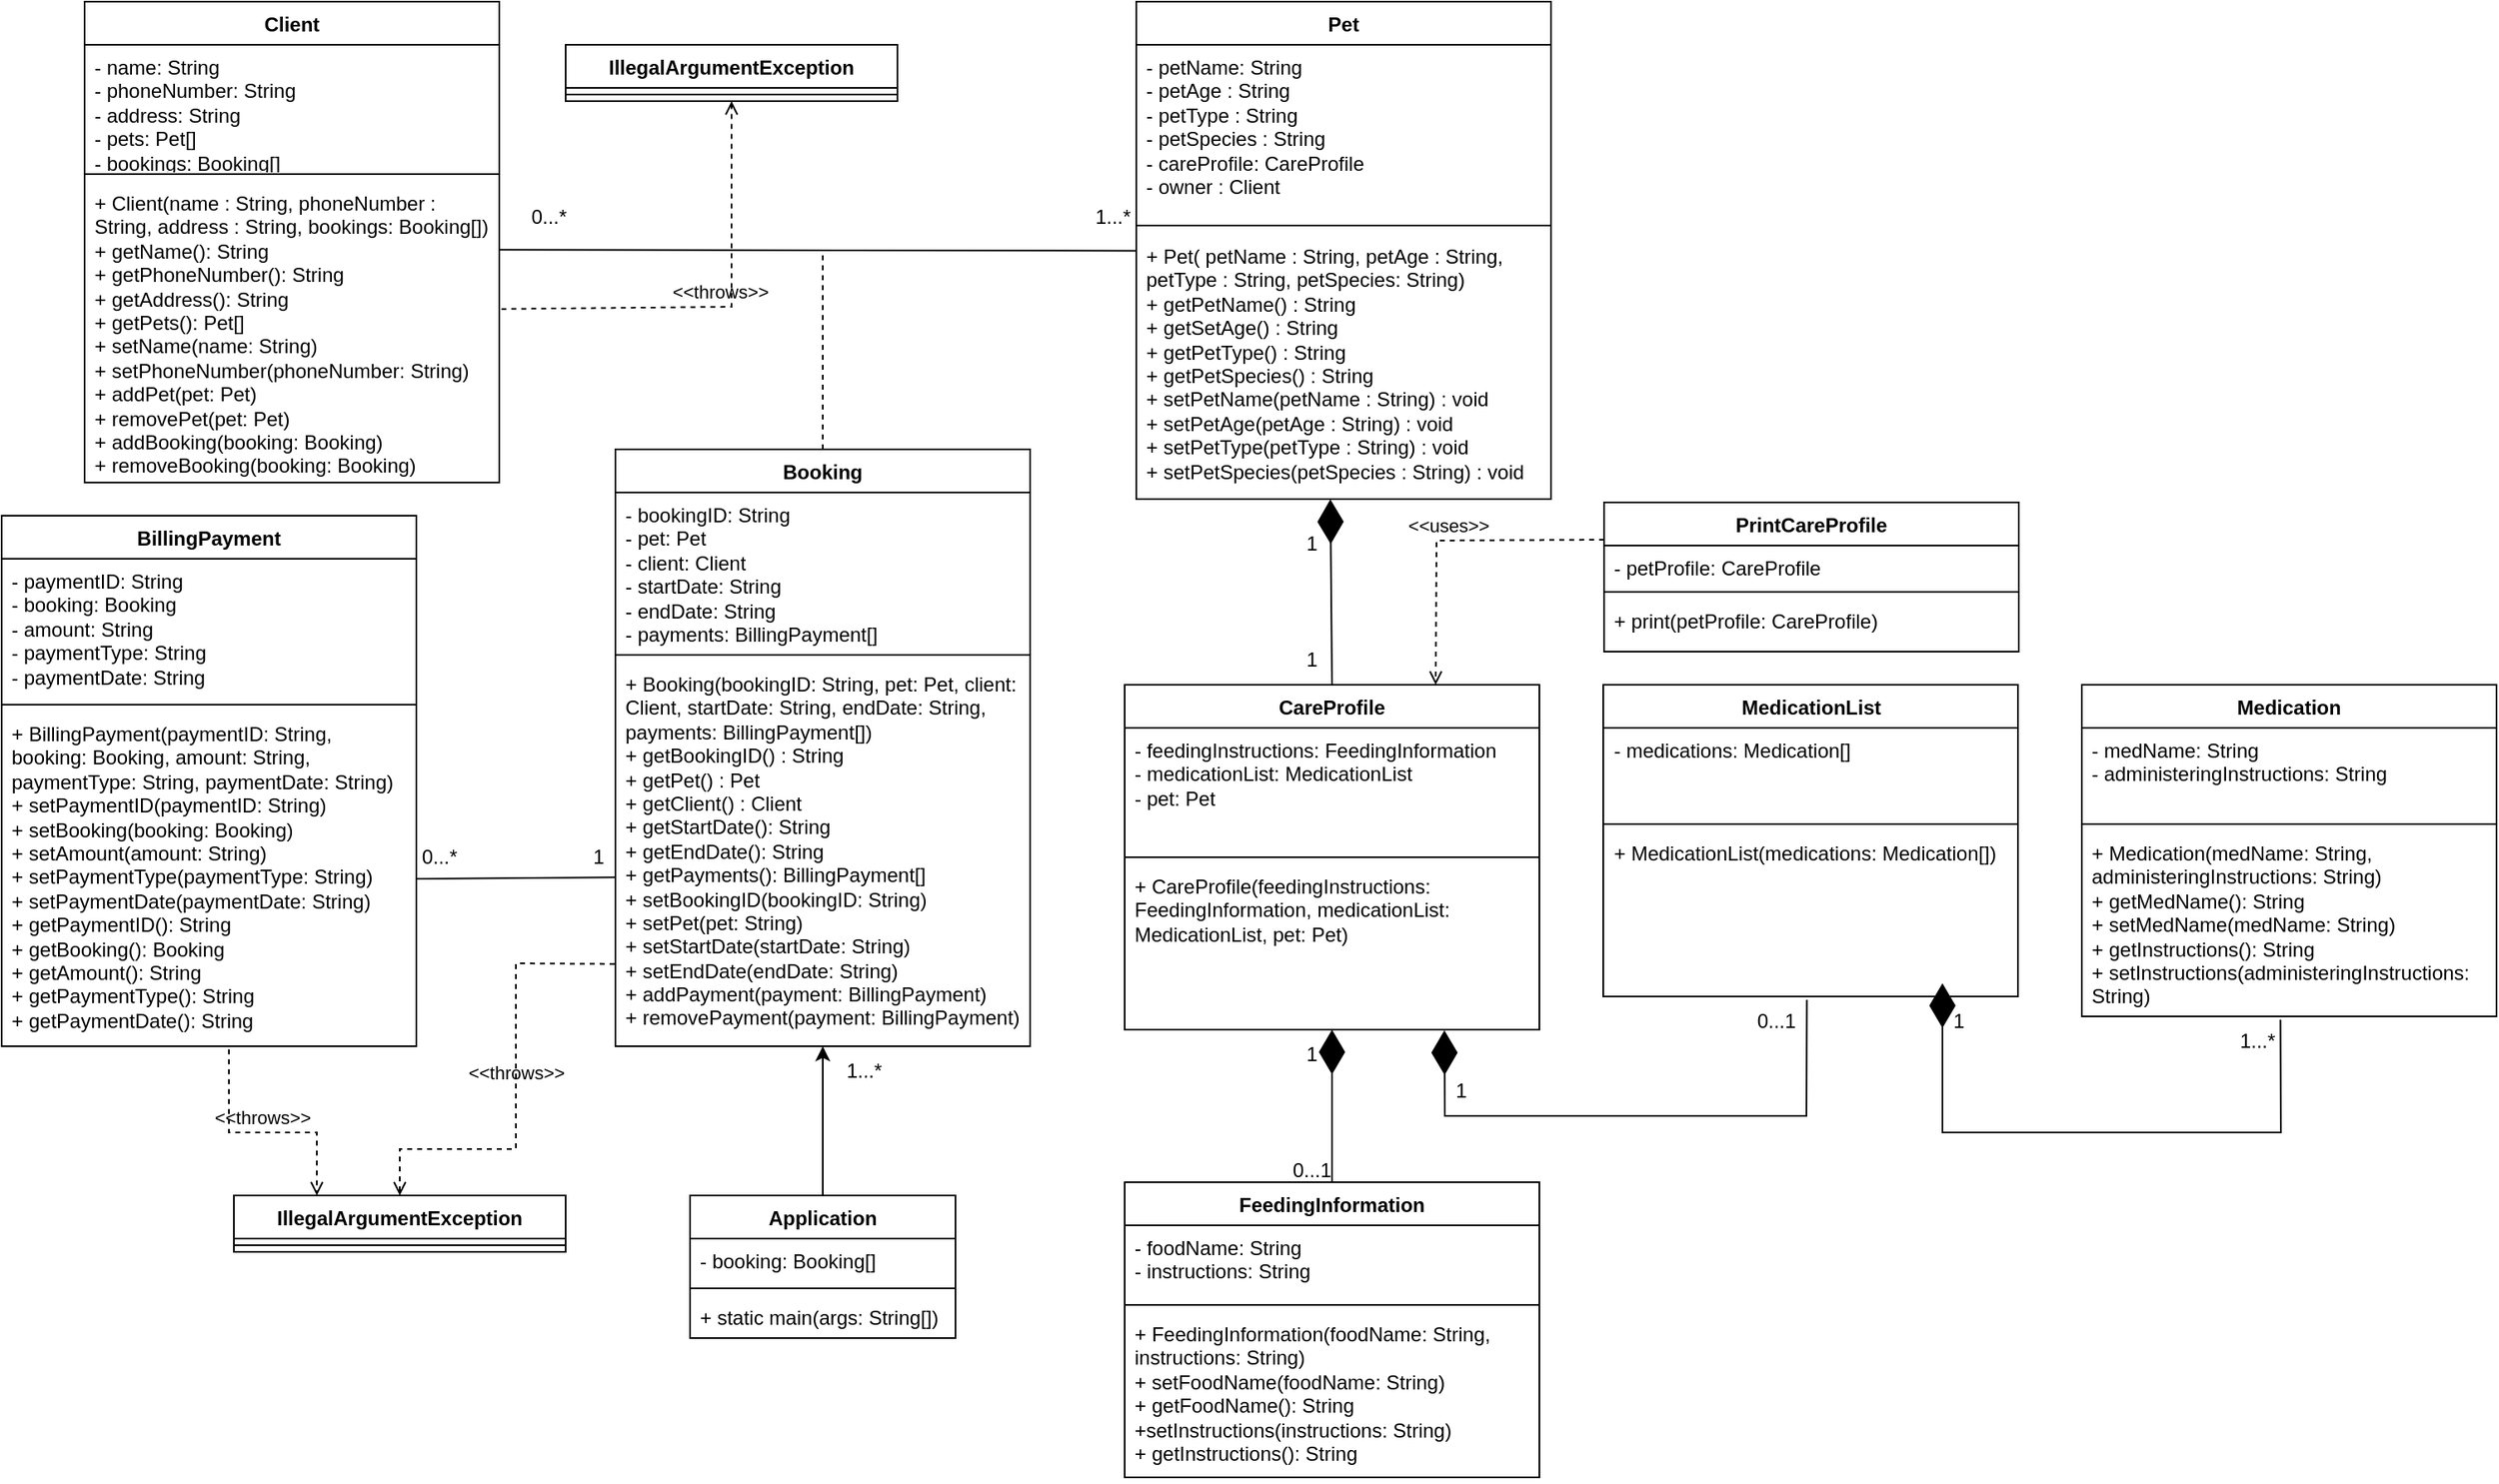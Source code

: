 <?xml version="1.0" encoding="UTF-8"?>
<mxfile version="24.6.4" type="google">
  <diagram id="C5RBs43oDa-KdzZeNtuy" name="Page-1">
    <mxGraphModel dx="1200" dy="159" grid="1" gridSize="10" guides="1" tooltips="1" connect="1" arrows="1" fold="1" page="1" pageScale="1" pageWidth="827" pageHeight="1169" math="0" shadow="0">
      <root>
        <mxCell id="WIyWlLk6GJQsqaUBKTNV-0" />
        <mxCell id="WIyWlLk6GJQsqaUBKTNV-1" parent="WIyWlLk6GJQsqaUBKTNV-0" />
        <mxCell id="3COiVJJGD3iaCTCnuNtf-0" value="Client" style="swimlane;fontStyle=1;align=center;verticalAlign=top;childLayout=stackLayout;horizontal=1;startSize=26;horizontalStack=0;resizeParent=1;resizeParentMax=0;resizeLast=0;collapsible=1;marginBottom=0;whiteSpace=wrap;html=1;" vertex="1" parent="WIyWlLk6GJQsqaUBKTNV-1">
          <mxGeometry x="200" y="1188" width="250" height="290" as="geometry" />
        </mxCell>
        <mxCell id="3COiVJJGD3iaCTCnuNtf-1" value="- name: String&lt;div&gt;- phoneNumber: String&lt;/div&gt;&lt;div&gt;- address: String&lt;/div&gt;&lt;div&gt;- pets: Pet[]&lt;/div&gt;&lt;div&gt;- bookings: Booking[]&lt;/div&gt;" style="text;strokeColor=none;fillColor=none;align=left;verticalAlign=top;spacingLeft=4;spacingRight=4;overflow=hidden;rotatable=0;points=[[0,0.5],[1,0.5]];portConstraint=eastwest;whiteSpace=wrap;html=1;" vertex="1" parent="3COiVJJGD3iaCTCnuNtf-0">
          <mxGeometry y="26" width="250" height="74" as="geometry" />
        </mxCell>
        <mxCell id="3COiVJJGD3iaCTCnuNtf-2" value="" style="line;strokeWidth=1;fillColor=none;align=left;verticalAlign=middle;spacingTop=-1;spacingLeft=3;spacingRight=3;rotatable=0;labelPosition=right;points=[];portConstraint=eastwest;strokeColor=inherit;" vertex="1" parent="3COiVJJGD3iaCTCnuNtf-0">
          <mxGeometry y="100" width="250" height="8" as="geometry" />
        </mxCell>
        <mxCell id="3COiVJJGD3iaCTCnuNtf-3" value="+ Client(name : String, phoneNumber : String, address : String, bookings: Booking[])&lt;div&gt;+ getName(): String&lt;/div&gt;&lt;div&gt;+ getPhoneNumber(): String&lt;/div&gt;&lt;div&gt;+ getAddress(): String&lt;/div&gt;&lt;div&gt;+ getPets(): Pet[]&lt;/div&gt;&lt;div&gt;+ setName(name: String)&lt;/div&gt;&lt;div&gt;+ setPhoneNumber(phoneNumber: String)&lt;/div&gt;&lt;div&gt;+ addPet(pet: Pet)&lt;/div&gt;&lt;div&gt;+ removePet(pet: Pet)&lt;/div&gt;&lt;div&gt;+ addBooking(booking: Booking)&lt;/div&gt;&lt;div&gt;+ removeBooking(booking: Booking)&lt;/div&gt;" style="text;strokeColor=none;fillColor=none;align=left;verticalAlign=top;spacingLeft=4;spacingRight=4;overflow=hidden;rotatable=0;points=[[0,0.5],[1,0.5]];portConstraint=eastwest;whiteSpace=wrap;html=1;" vertex="1" parent="3COiVJJGD3iaCTCnuNtf-0">
          <mxGeometry y="108" width="250" height="182" as="geometry" />
        </mxCell>
        <mxCell id="3COiVJJGD3iaCTCnuNtf-4" value="Pet" style="swimlane;fontStyle=1;align=center;verticalAlign=top;childLayout=stackLayout;horizontal=1;startSize=26;horizontalStack=0;resizeParent=1;resizeParentMax=0;resizeLast=0;collapsible=1;marginBottom=0;whiteSpace=wrap;html=1;" vertex="1" parent="WIyWlLk6GJQsqaUBKTNV-1">
          <mxGeometry x="834" y="1188" width="250" height="300" as="geometry" />
        </mxCell>
        <mxCell id="3COiVJJGD3iaCTCnuNtf-5" value="- petName: String&lt;div&gt;- petAge : String&lt;/div&gt;&lt;div&gt;- petType : String&lt;/div&gt;&lt;div&gt;- petSpecies : String&lt;br&gt;&lt;div&gt;- careProfile: CareProfile&lt;/div&gt;&lt;/div&gt;&lt;div&gt;- owner : Client&lt;/div&gt;" style="text;strokeColor=none;fillColor=none;align=left;verticalAlign=top;spacingLeft=4;spacingRight=4;overflow=hidden;rotatable=0;points=[[0,0.5],[1,0.5]];portConstraint=eastwest;whiteSpace=wrap;html=1;" vertex="1" parent="3COiVJJGD3iaCTCnuNtf-4">
          <mxGeometry y="26" width="250" height="104" as="geometry" />
        </mxCell>
        <mxCell id="3COiVJJGD3iaCTCnuNtf-6" value="" style="line;strokeWidth=1;fillColor=none;align=left;verticalAlign=middle;spacingTop=-1;spacingLeft=3;spacingRight=3;rotatable=0;labelPosition=right;points=[];portConstraint=eastwest;strokeColor=inherit;" vertex="1" parent="3COiVJJGD3iaCTCnuNtf-4">
          <mxGeometry y="130" width="250" height="10" as="geometry" />
        </mxCell>
        <mxCell id="3COiVJJGD3iaCTCnuNtf-7" value="+ Pet( petName : String, petAge : String, petType : String, petSpecies: String)&lt;div&gt;&lt;div&gt;&lt;div&gt;+ getPetName() : String&lt;/div&gt;&lt;div&gt;+ getSetAge() : String&lt;/div&gt;&lt;div&gt;+ getPetType() : String&lt;/div&gt;&lt;div&gt;+ getPetSpecies() : String&lt;/div&gt;&lt;/div&gt;&lt;/div&gt;&lt;div&gt;+ setPetName(petName : String) : void&lt;/div&gt;&lt;div&gt;+ setPetAge(petAge : String) : void&amp;nbsp;&lt;/div&gt;&lt;div&gt;+ setPetType(petType : String) : void&lt;/div&gt;&lt;div&gt;+ setPetSpecies(petSpecies : String) : void&lt;/div&gt;" style="text;strokeColor=none;fillColor=none;align=left;verticalAlign=top;spacingLeft=4;spacingRight=4;overflow=hidden;rotatable=0;points=[[0,0.5],[1,0.5]];portConstraint=eastwest;whiteSpace=wrap;html=1;" vertex="1" parent="3COiVJJGD3iaCTCnuNtf-4">
          <mxGeometry y="140" width="250" height="160" as="geometry" />
        </mxCell>
        <mxCell id="3COiVJJGD3iaCTCnuNtf-10" value="CareProfile" style="swimlane;fontStyle=1;align=center;verticalAlign=top;childLayout=stackLayout;horizontal=1;startSize=26;horizontalStack=0;resizeParent=1;resizeParentMax=0;resizeLast=0;collapsible=1;marginBottom=0;whiteSpace=wrap;html=1;" vertex="1" parent="WIyWlLk6GJQsqaUBKTNV-1">
          <mxGeometry x="827" y="1600" width="250" height="208" as="geometry" />
        </mxCell>
        <mxCell id="3COiVJJGD3iaCTCnuNtf-11" value="&lt;div&gt;- feedingInstructions: FeedingInformation&lt;/div&gt;&lt;div&gt;- medicationList: MedicationList&lt;/div&gt;&lt;div&gt;- pet: Pet&lt;/div&gt;" style="text;strokeColor=none;fillColor=none;align=left;verticalAlign=top;spacingLeft=4;spacingRight=4;overflow=hidden;rotatable=0;points=[[0,0.5],[1,0.5]];portConstraint=eastwest;whiteSpace=wrap;html=1;" vertex="1" parent="3COiVJJGD3iaCTCnuNtf-10">
          <mxGeometry y="26" width="250" height="74" as="geometry" />
        </mxCell>
        <mxCell id="3COiVJJGD3iaCTCnuNtf-12" value="" style="line;strokeWidth=1;fillColor=none;align=left;verticalAlign=middle;spacingTop=-1;spacingLeft=3;spacingRight=3;rotatable=0;labelPosition=right;points=[];portConstraint=eastwest;strokeColor=inherit;" vertex="1" parent="3COiVJJGD3iaCTCnuNtf-10">
          <mxGeometry y="100" width="250" height="8" as="geometry" />
        </mxCell>
        <mxCell id="3COiVJJGD3iaCTCnuNtf-13" value="+ CareProfile(feedingInstructions: FeedingInformation, medicationList: MedicationList, pet: Pet)" style="text;strokeColor=none;fillColor=none;align=left;verticalAlign=top;spacingLeft=4;spacingRight=4;overflow=hidden;rotatable=0;points=[[0,0.5],[1,0.5]];portConstraint=eastwest;whiteSpace=wrap;html=1;" vertex="1" parent="3COiVJJGD3iaCTCnuNtf-10">
          <mxGeometry y="108" width="250" height="100" as="geometry" />
        </mxCell>
        <mxCell id="3COiVJJGD3iaCTCnuNtf-14" value="PrintCareProfile" style="swimlane;fontStyle=1;align=center;verticalAlign=top;childLayout=stackLayout;horizontal=1;startSize=26;horizontalStack=0;resizeParent=1;resizeParentMax=0;resizeLast=0;collapsible=1;marginBottom=0;whiteSpace=wrap;html=1;" vertex="1" parent="WIyWlLk6GJQsqaUBKTNV-1">
          <mxGeometry x="1116" y="1490" width="250" height="90" as="geometry" />
        </mxCell>
        <mxCell id="3COiVJJGD3iaCTCnuNtf-15" value="&lt;div&gt;- petProfile: CareProfile&lt;/div&gt;" style="text;strokeColor=none;fillColor=none;align=left;verticalAlign=top;spacingLeft=4;spacingRight=4;overflow=hidden;rotatable=0;points=[[0,0.5],[1,0.5]];portConstraint=eastwest;whiteSpace=wrap;html=1;" vertex="1" parent="3COiVJJGD3iaCTCnuNtf-14">
          <mxGeometry y="26" width="250" height="24" as="geometry" />
        </mxCell>
        <mxCell id="3COiVJJGD3iaCTCnuNtf-16" value="" style="line;strokeWidth=1;fillColor=none;align=left;verticalAlign=middle;spacingTop=-1;spacingLeft=3;spacingRight=3;rotatable=0;labelPosition=right;points=[];portConstraint=eastwest;strokeColor=inherit;" vertex="1" parent="3COiVJJGD3iaCTCnuNtf-14">
          <mxGeometry y="50" width="250" height="8" as="geometry" />
        </mxCell>
        <mxCell id="3COiVJJGD3iaCTCnuNtf-17" value="+ print(petProfile: CareProfile)" style="text;strokeColor=none;fillColor=none;align=left;verticalAlign=top;spacingLeft=4;spacingRight=4;overflow=hidden;rotatable=0;points=[[0,0.5],[1,0.5]];portConstraint=eastwest;whiteSpace=wrap;html=1;" vertex="1" parent="3COiVJJGD3iaCTCnuNtf-14">
          <mxGeometry y="58" width="250" height="32" as="geometry" />
        </mxCell>
        <mxCell id="3COiVJJGD3iaCTCnuNtf-80" style="edgeStyle=orthogonalEdgeStyle;rounded=0;orthogonalLoop=1;jettySize=auto;html=1;exitX=0.5;exitY=0;exitDx=0;exitDy=0;entryX=0.5;entryY=1;entryDx=0;entryDy=0;" edge="1" parent="WIyWlLk6GJQsqaUBKTNV-1" source="3COiVJJGD3iaCTCnuNtf-81" target="3COiVJJGD3iaCTCnuNtf-22">
          <mxGeometry relative="1" as="geometry">
            <mxPoint x="645.588" y="1850" as="targetPoint" />
            <mxPoint x="645" y="1900" as="sourcePoint" />
            <Array as="points">
              <mxPoint x="645" y="1860" />
              <mxPoint x="645" y="1860" />
            </Array>
          </mxGeometry>
        </mxCell>
        <mxCell id="3COiVJJGD3iaCTCnuNtf-22" value="Booking" style="swimlane;fontStyle=1;align=center;verticalAlign=top;childLayout=stackLayout;horizontal=1;startSize=26;horizontalStack=0;resizeParent=1;resizeParentMax=0;resizeLast=0;collapsible=1;marginBottom=0;whiteSpace=wrap;html=1;" vertex="1" parent="WIyWlLk6GJQsqaUBKTNV-1">
          <mxGeometry x="520" y="1458" width="250" height="360" as="geometry" />
        </mxCell>
        <mxCell id="3COiVJJGD3iaCTCnuNtf-23" value="- bookingID: String&lt;div&gt;- pet: Pet&lt;/div&gt;&lt;div&gt;- client: Client&lt;/div&gt;&lt;div&gt;- startDate: String&lt;/div&gt;&lt;div&gt;- endDate: String&lt;/div&gt;&lt;div&gt;- payments: BillingPayment[]&lt;/div&gt;" style="text;strokeColor=none;fillColor=none;align=left;verticalAlign=top;spacingLeft=4;spacingRight=4;overflow=hidden;rotatable=0;points=[[0,0.5],[1,0.5]];portConstraint=eastwest;whiteSpace=wrap;html=1;" vertex="1" parent="3COiVJJGD3iaCTCnuNtf-22">
          <mxGeometry y="26" width="250" height="94" as="geometry" />
        </mxCell>
        <mxCell id="3COiVJJGD3iaCTCnuNtf-24" value="" style="line;strokeWidth=1;fillColor=none;align=left;verticalAlign=middle;spacingTop=-1;spacingLeft=3;spacingRight=3;rotatable=0;labelPosition=right;points=[];portConstraint=eastwest;strokeColor=inherit;" vertex="1" parent="3COiVJJGD3iaCTCnuNtf-22">
          <mxGeometry y="120" width="250" height="8" as="geometry" />
        </mxCell>
        <mxCell id="3COiVJJGD3iaCTCnuNtf-25" value="+ Booking(bookingID: String, pet: Pet, client: Client, startDate: String, endDate: String, payments: BillingPayment[])&lt;div&gt;+ getBookingID() : String&lt;/div&gt;&lt;div&gt;+ getPet() : Pet&lt;/div&gt;&lt;div&gt;+ getClient() : Client&lt;/div&gt;&lt;div&gt;&lt;div&gt;+ getStartDate(): String&lt;br&gt;&lt;/div&gt;&lt;div&gt;+ getEndDate(): String&lt;/div&gt;&lt;/div&gt;&lt;div&gt;+ getPayments(): BillingPayment[]&lt;/div&gt;&lt;div&gt;+ setBookingID(bookingID: String)&lt;/div&gt;&lt;div&gt;+ setPet(pet: String)&lt;br&gt;&lt;/div&gt;&lt;div&gt;+ setStartDate(startDate: String)&lt;br&gt;&lt;/div&gt;&lt;div&gt;+ setEndDate(endDate: String)&lt;br&gt;&lt;/div&gt;&lt;div&gt;+ addPayment(payment: BillingPayment)&lt;/div&gt;&lt;div&gt;+ removePayment(payment: BillingPayment)&lt;/div&gt;&lt;div&gt;&lt;br&gt;&lt;/div&gt;" style="text;strokeColor=none;fillColor=none;align=left;verticalAlign=top;spacingLeft=4;spacingRight=4;overflow=hidden;rotatable=0;points=[[0,0.5],[1,0.5]];portConstraint=eastwest;whiteSpace=wrap;html=1;" vertex="1" parent="3COiVJJGD3iaCTCnuNtf-22">
          <mxGeometry y="128" width="250" height="232" as="geometry" />
        </mxCell>
        <mxCell id="3COiVJJGD3iaCTCnuNtf-30" value="BillingPayment" style="swimlane;fontStyle=1;align=center;verticalAlign=top;childLayout=stackLayout;horizontal=1;startSize=26;horizontalStack=0;resizeParent=1;resizeParentMax=0;resizeLast=0;collapsible=1;marginBottom=0;whiteSpace=wrap;html=1;" vertex="1" parent="WIyWlLk6GJQsqaUBKTNV-1">
          <mxGeometry x="150" y="1498" width="250" height="320" as="geometry" />
        </mxCell>
        <mxCell id="3COiVJJGD3iaCTCnuNtf-31" value="&lt;div&gt;- paymentID: String&lt;/div&gt;&lt;div&gt;- booking: Booking&lt;/div&gt;&lt;div&gt;- amount: String&lt;/div&gt;&lt;div&gt;- paymentType: String&lt;/div&gt;&lt;div&gt;- paymentDate: String&lt;/div&gt;" style="text;strokeColor=none;fillColor=none;align=left;verticalAlign=top;spacingLeft=4;spacingRight=4;overflow=hidden;rotatable=0;points=[[0,0.5],[1,0.5]];portConstraint=eastwest;whiteSpace=wrap;html=1;" vertex="1" parent="3COiVJJGD3iaCTCnuNtf-30">
          <mxGeometry y="26" width="250" height="84" as="geometry" />
        </mxCell>
        <mxCell id="3COiVJJGD3iaCTCnuNtf-32" value="" style="line;strokeWidth=1;fillColor=none;align=left;verticalAlign=middle;spacingTop=-1;spacingLeft=3;spacingRight=3;rotatable=0;labelPosition=right;points=[];portConstraint=eastwest;strokeColor=inherit;" vertex="1" parent="3COiVJJGD3iaCTCnuNtf-30">
          <mxGeometry y="110" width="250" height="8" as="geometry" />
        </mxCell>
        <mxCell id="3COiVJJGD3iaCTCnuNtf-33" value="+ BillingPayment(paymentID: String, booking: Booking, amount: String, paymentType: String, paymentDate: String)&lt;div&gt;+ setPaymentID(paymentID: String)&lt;/div&gt;&lt;div&gt;+ setBooking(booking: Booking)&lt;/div&gt;&lt;div&gt;+ setAmount(amount: String)&lt;/div&gt;&lt;div&gt;+ setPaymentType(paymentType: String)&lt;/div&gt;&lt;div&gt;+ setPaymentDate(paymentDate: String)&lt;/div&gt;&lt;div&gt;&lt;div&gt;+ getPaymentID(): String&lt;/div&gt;&lt;div&gt;+ getBooking():&amp;nbsp;&lt;span style=&quot;background-color: initial;&quot;&gt;Booking&lt;/span&gt;&lt;/div&gt;&lt;div&gt;+ getAmount()&lt;span style=&quot;background-color: initial;&quot;&gt;: String&lt;/span&gt;&lt;/div&gt;&lt;div&gt;+ getPaymentType()&lt;span style=&quot;background-color: initial;&quot;&gt;: String&lt;/span&gt;&lt;/div&gt;&lt;div&gt;+ getPaymentDate()&lt;span style=&quot;background-color: initial;&quot;&gt;: String&lt;/span&gt;&lt;/div&gt;&lt;/div&gt;" style="text;strokeColor=none;fillColor=none;align=left;verticalAlign=top;spacingLeft=4;spacingRight=4;overflow=hidden;rotatable=0;points=[[0,0.5],[1,0.5]];portConstraint=eastwest;whiteSpace=wrap;html=1;" vertex="1" parent="3COiVJJGD3iaCTCnuNtf-30">
          <mxGeometry y="118" width="250" height="202" as="geometry" />
        </mxCell>
        <mxCell id="3COiVJJGD3iaCTCnuNtf-34" value="IllegalArgumentException" style="swimlane;fontStyle=1;align=center;verticalAlign=top;childLayout=stackLayout;horizontal=1;startSize=26;horizontalStack=0;resizeParent=1;resizeParentMax=0;resizeLast=0;collapsible=1;marginBottom=0;whiteSpace=wrap;html=1;" vertex="1" parent="WIyWlLk6GJQsqaUBKTNV-1">
          <mxGeometry x="290" y="1908" width="200" height="34" as="geometry" />
        </mxCell>
        <mxCell id="3COiVJJGD3iaCTCnuNtf-36" value="" style="line;strokeWidth=1;fillColor=none;align=left;verticalAlign=middle;spacingTop=-1;spacingLeft=3;spacingRight=3;rotatable=0;labelPosition=right;points=[];portConstraint=eastwest;strokeColor=inherit;" vertex="1" parent="3COiVJJGD3iaCTCnuNtf-34">
          <mxGeometry y="26" width="200" height="8" as="geometry" />
        </mxCell>
        <mxCell id="3COiVJJGD3iaCTCnuNtf-38" value="Medication" style="swimlane;fontStyle=1;align=center;verticalAlign=top;childLayout=stackLayout;horizontal=1;startSize=26;horizontalStack=0;resizeParent=1;resizeParentMax=0;resizeLast=0;collapsible=1;marginBottom=0;whiteSpace=wrap;html=1;" vertex="1" parent="WIyWlLk6GJQsqaUBKTNV-1">
          <mxGeometry x="1404" y="1600" width="250" height="200" as="geometry" />
        </mxCell>
        <mxCell id="3COiVJJGD3iaCTCnuNtf-39" value="&lt;div&gt;- medName: String&lt;/div&gt;&lt;div&gt;- administeringInstructions: String&lt;/div&gt;" style="text;strokeColor=none;fillColor=none;align=left;verticalAlign=top;spacingLeft=4;spacingRight=4;overflow=hidden;rotatable=0;points=[[0,0.5],[1,0.5]];portConstraint=eastwest;whiteSpace=wrap;html=1;" vertex="1" parent="3COiVJJGD3iaCTCnuNtf-38">
          <mxGeometry y="26" width="250" height="54" as="geometry" />
        </mxCell>
        <mxCell id="3COiVJJGD3iaCTCnuNtf-40" value="" style="line;strokeWidth=1;fillColor=none;align=left;verticalAlign=middle;spacingTop=-1;spacingLeft=3;spacingRight=3;rotatable=0;labelPosition=right;points=[];portConstraint=eastwest;strokeColor=inherit;" vertex="1" parent="3COiVJJGD3iaCTCnuNtf-38">
          <mxGeometry y="80" width="250" height="8" as="geometry" />
        </mxCell>
        <mxCell id="3COiVJJGD3iaCTCnuNtf-41" value="+ Medication(medName: String, administeringInstructions: String)&lt;div&gt;+ getMedName(): String&lt;/div&gt;&lt;div&gt;+ setMedName(medName: String)&lt;/div&gt;&lt;div&gt;+ getInstructions(): String&lt;/div&gt;&lt;div&gt;+ setInstructions(administeringInstructions: String)&lt;/div&gt;" style="text;strokeColor=none;fillColor=none;align=left;verticalAlign=top;spacingLeft=4;spacingRight=4;overflow=hidden;rotatable=0;points=[[0,0.5],[1,0.5]];portConstraint=eastwest;whiteSpace=wrap;html=1;" vertex="1" parent="3COiVJJGD3iaCTCnuNtf-38">
          <mxGeometry y="88" width="250" height="112" as="geometry" />
        </mxCell>
        <mxCell id="3COiVJJGD3iaCTCnuNtf-42" value="MedicationList" style="swimlane;fontStyle=1;align=center;verticalAlign=top;childLayout=stackLayout;horizontal=1;startSize=26;horizontalStack=0;resizeParent=1;resizeParentMax=0;resizeLast=0;collapsible=1;marginBottom=0;whiteSpace=wrap;html=1;" vertex="1" parent="WIyWlLk6GJQsqaUBKTNV-1">
          <mxGeometry x="1115.5" y="1600" width="250" height="188" as="geometry" />
        </mxCell>
        <mxCell id="3COiVJJGD3iaCTCnuNtf-43" value="&lt;div&gt;- medications: Medication[]&lt;/div&gt;" style="text;strokeColor=none;fillColor=none;align=left;verticalAlign=top;spacingLeft=4;spacingRight=4;overflow=hidden;rotatable=0;points=[[0,0.5],[1,0.5]];portConstraint=eastwest;whiteSpace=wrap;html=1;" vertex="1" parent="3COiVJJGD3iaCTCnuNtf-42">
          <mxGeometry y="26" width="250" height="54" as="geometry" />
        </mxCell>
        <mxCell id="3COiVJJGD3iaCTCnuNtf-44" value="" style="line;strokeWidth=1;fillColor=none;align=left;verticalAlign=middle;spacingTop=-1;spacingLeft=3;spacingRight=3;rotatable=0;labelPosition=right;points=[];portConstraint=eastwest;strokeColor=inherit;" vertex="1" parent="3COiVJJGD3iaCTCnuNtf-42">
          <mxGeometry y="80" width="250" height="8" as="geometry" />
        </mxCell>
        <mxCell id="3COiVJJGD3iaCTCnuNtf-45" value="+ MedicationList(medications: Medication[])" style="text;strokeColor=none;fillColor=none;align=left;verticalAlign=top;spacingLeft=4;spacingRight=4;overflow=hidden;rotatable=0;points=[[0,0.5],[1,0.5]];portConstraint=eastwest;whiteSpace=wrap;html=1;" vertex="1" parent="3COiVJJGD3iaCTCnuNtf-42">
          <mxGeometry y="88" width="250" height="100" as="geometry" />
        </mxCell>
        <mxCell id="3COiVJJGD3iaCTCnuNtf-46" value="FeedingInformation" style="swimlane;fontStyle=1;align=center;verticalAlign=top;childLayout=stackLayout;horizontal=1;startSize=26;horizontalStack=0;resizeParent=1;resizeParentMax=0;resizeLast=0;collapsible=1;marginBottom=0;whiteSpace=wrap;html=1;" vertex="1" parent="WIyWlLk6GJQsqaUBKTNV-1">
          <mxGeometry x="827" y="1900" width="250" height="178" as="geometry" />
        </mxCell>
        <mxCell id="3COiVJJGD3iaCTCnuNtf-47" value="&lt;div&gt;- foodName: String&lt;/div&gt;&lt;div&gt;- instructions: String&lt;/div&gt;" style="text;strokeColor=none;fillColor=none;align=left;verticalAlign=top;spacingLeft=4;spacingRight=4;overflow=hidden;rotatable=0;points=[[0,0.5],[1,0.5]];portConstraint=eastwest;whiteSpace=wrap;html=1;" vertex="1" parent="3COiVJJGD3iaCTCnuNtf-46">
          <mxGeometry y="26" width="250" height="44" as="geometry" />
        </mxCell>
        <mxCell id="3COiVJJGD3iaCTCnuNtf-48" value="" style="line;strokeWidth=1;fillColor=none;align=left;verticalAlign=middle;spacingTop=-1;spacingLeft=3;spacingRight=3;rotatable=0;labelPosition=right;points=[];portConstraint=eastwest;strokeColor=inherit;" vertex="1" parent="3COiVJJGD3iaCTCnuNtf-46">
          <mxGeometry y="70" width="250" height="8" as="geometry" />
        </mxCell>
        <mxCell id="3COiVJJGD3iaCTCnuNtf-49" value="+ FeedingInformation(foodName: String, instructions: String)&lt;div&gt;+ setFoodName(foodName: String)&lt;/div&gt;&lt;div&gt;+ getFoodName(): String&lt;/div&gt;&lt;div&gt;+setInstructions(instructions: String)&lt;/div&gt;&lt;div&gt;+ getInstructions(): String&lt;/div&gt;" style="text;strokeColor=none;fillColor=none;align=left;verticalAlign=top;spacingLeft=4;spacingRight=4;overflow=hidden;rotatable=0;points=[[0,0.5],[1,0.5]];portConstraint=eastwest;whiteSpace=wrap;html=1;" vertex="1" parent="3COiVJJGD3iaCTCnuNtf-46">
          <mxGeometry y="78" width="250" height="100" as="geometry" />
        </mxCell>
        <mxCell id="3COiVJJGD3iaCTCnuNtf-55" value="" style="endArrow=diamondThin;endFill=1;endSize=24;html=1;rounded=0;exitX=0.5;exitY=0;exitDx=0;exitDy=0;entryX=0.468;entryY=1.001;entryDx=0;entryDy=0;entryPerimeter=0;" edge="1" parent="WIyWlLk6GJQsqaUBKTNV-1" source="3COiVJJGD3iaCTCnuNtf-10" target="3COiVJJGD3iaCTCnuNtf-7">
          <mxGeometry width="160" relative="1" as="geometry">
            <mxPoint x="844" y="1375" as="sourcePoint" />
            <mxPoint x="950" y="1490" as="targetPoint" />
          </mxGeometry>
        </mxCell>
        <mxCell id="3COiVJJGD3iaCTCnuNtf-56" value="" style="endArrow=diamondThin;endFill=1;endSize=24;html=1;rounded=0;exitX=0.5;exitY=0;exitDx=0;exitDy=0;entryX=0.5;entryY=1;entryDx=0;entryDy=0;" edge="1" parent="WIyWlLk6GJQsqaUBKTNV-1" source="3COiVJJGD3iaCTCnuNtf-46" target="3COiVJJGD3iaCTCnuNtf-10">
          <mxGeometry width="160" relative="1" as="geometry">
            <mxPoint x="962" y="1610" as="sourcePoint" />
            <mxPoint x="961" y="1498" as="targetPoint" />
          </mxGeometry>
        </mxCell>
        <mxCell id="3COiVJJGD3iaCTCnuNtf-57" value="" style="endArrow=diamondThin;endFill=1;endSize=24;html=1;rounded=0;exitX=0.491;exitY=1.02;exitDx=0;exitDy=0;entryX=0.771;entryY=1.004;entryDx=0;entryDy=0;entryPerimeter=0;exitPerimeter=0;" edge="1" parent="WIyWlLk6GJQsqaUBKTNV-1" source="3COiVJJGD3iaCTCnuNtf-45" target="3COiVJJGD3iaCTCnuNtf-13">
          <mxGeometry width="160" relative="1" as="geometry">
            <mxPoint x="962" y="1910" as="sourcePoint" />
            <mxPoint x="962" y="1818" as="targetPoint" />
            <Array as="points">
              <mxPoint x="1238" y="1860" />
              <mxPoint x="1020" y="1860" />
            </Array>
          </mxGeometry>
        </mxCell>
        <mxCell id="3COiVJJGD3iaCTCnuNtf-58" value="" style="endArrow=diamondThin;endFill=1;endSize=24;html=1;rounded=0;exitX=0.479;exitY=1.018;exitDx=0;exitDy=0;exitPerimeter=0;" edge="1" parent="WIyWlLk6GJQsqaUBKTNV-1" source="3COiVJJGD3iaCTCnuNtf-41">
          <mxGeometry width="160" relative="1" as="geometry">
            <mxPoint x="1538" y="1800" as="sourcePoint" />
            <mxPoint x="1320" y="1780" as="targetPoint" />
            <Array as="points">
              <mxPoint x="1524" y="1870" />
              <mxPoint x="1320" y="1870" />
            </Array>
          </mxGeometry>
        </mxCell>
        <mxCell id="3COiVJJGD3iaCTCnuNtf-59" value="&amp;lt;&amp;lt;uses&amp;gt;&amp;gt;" style="html=1;verticalAlign=bottom;labelBackgroundColor=none;endArrow=open;endFill=0;dashed=1;rounded=0;exitX=0;exitY=0.25;exitDx=0;exitDy=0;entryX=0.75;entryY=0;entryDx=0;entryDy=0;" edge="1" parent="WIyWlLk6GJQsqaUBKTNV-1" source="3COiVJJGD3iaCTCnuNtf-14" target="3COiVJJGD3iaCTCnuNtf-10">
          <mxGeometry width="160" relative="1" as="geometry">
            <mxPoint x="990" y="1640" as="sourcePoint" />
            <mxPoint x="1020" y="1520" as="targetPoint" />
            <Array as="points">
              <mxPoint x="1015" y="1513" />
            </Array>
          </mxGeometry>
        </mxCell>
        <mxCell id="3COiVJJGD3iaCTCnuNtf-63" value="1" style="text;html=1;align=center;verticalAlign=middle;whiteSpace=wrap;rounded=0;" vertex="1" parent="WIyWlLk6GJQsqaUBKTNV-1">
          <mxGeometry x="910" y="1500" width="60" height="30" as="geometry" />
        </mxCell>
        <mxCell id="3COiVJJGD3iaCTCnuNtf-65" value="1" style="text;html=1;align=center;verticalAlign=middle;whiteSpace=wrap;rounded=0;" vertex="1" parent="WIyWlLk6GJQsqaUBKTNV-1">
          <mxGeometry x="910" y="1570" width="60" height="30" as="geometry" />
        </mxCell>
        <mxCell id="3COiVJJGD3iaCTCnuNtf-66" value="1" style="text;html=1;align=center;verticalAlign=middle;whiteSpace=wrap;rounded=0;" vertex="1" parent="WIyWlLk6GJQsqaUBKTNV-1">
          <mxGeometry x="910" y="1808" width="60" height="30" as="geometry" />
        </mxCell>
        <mxCell id="3COiVJJGD3iaCTCnuNtf-67" value="0...1" style="text;html=1;align=center;verticalAlign=middle;whiteSpace=wrap;rounded=0;" vertex="1" parent="WIyWlLk6GJQsqaUBKTNV-1">
          <mxGeometry x="910" y="1878" width="60" height="30" as="geometry" />
        </mxCell>
        <mxCell id="3COiVJJGD3iaCTCnuNtf-69" value="1" style="text;html=1;align=center;verticalAlign=middle;whiteSpace=wrap;rounded=0;" vertex="1" parent="WIyWlLk6GJQsqaUBKTNV-1">
          <mxGeometry x="1000" y="1830" width="60" height="30" as="geometry" />
        </mxCell>
        <mxCell id="3COiVJJGD3iaCTCnuNtf-70" value="0...1" style="text;html=1;align=center;verticalAlign=middle;whiteSpace=wrap;rounded=0;" vertex="1" parent="WIyWlLk6GJQsqaUBKTNV-1">
          <mxGeometry x="1190" y="1788" width="60" height="30" as="geometry" />
        </mxCell>
        <mxCell id="3COiVJJGD3iaCTCnuNtf-71" value="1" style="text;html=1;align=center;verticalAlign=middle;whiteSpace=wrap;rounded=0;" vertex="1" parent="WIyWlLk6GJQsqaUBKTNV-1">
          <mxGeometry x="1300" y="1788" width="60" height="30" as="geometry" />
        </mxCell>
        <mxCell id="3COiVJJGD3iaCTCnuNtf-73" value="1...*" style="text;html=1;align=center;verticalAlign=middle;whiteSpace=wrap;rounded=0;" vertex="1" parent="WIyWlLk6GJQsqaUBKTNV-1">
          <mxGeometry x="1480" y="1800" width="60" height="30" as="geometry" />
        </mxCell>
        <mxCell id="3COiVJJGD3iaCTCnuNtf-74" value="" style="endArrow=none;html=1;rounded=0;entryX=0;entryY=0.064;entryDx=0;entryDy=0;entryPerimeter=0;exitX=1.001;exitY=0.229;exitDx=0;exitDy=0;exitPerimeter=0;" edge="1" parent="WIyWlLk6GJQsqaUBKTNV-1" source="3COiVJJGD3iaCTCnuNtf-3" target="3COiVJJGD3iaCTCnuNtf-7">
          <mxGeometry width="50" height="50" relative="1" as="geometry">
            <mxPoint x="470" y="1360" as="sourcePoint" />
            <mxPoint x="830" y="1339" as="targetPoint" />
          </mxGeometry>
        </mxCell>
        <mxCell id="3COiVJJGD3iaCTCnuNtf-75" value="" style="endArrow=none;dashed=1;html=1;rounded=0;exitX=0.5;exitY=0;exitDx=0;exitDy=0;" edge="1" parent="WIyWlLk6GJQsqaUBKTNV-1" source="3COiVJJGD3iaCTCnuNtf-22">
          <mxGeometry width="50" height="50" relative="1" as="geometry">
            <mxPoint x="620" y="1320" as="sourcePoint" />
            <mxPoint x="645" y="1340" as="targetPoint" />
          </mxGeometry>
        </mxCell>
        <mxCell id="3COiVJJGD3iaCTCnuNtf-76" value="" style="endArrow=none;html=1;rounded=0;entryX=0.002;entryY=0.561;entryDx=0;entryDy=0;exitX=1;exitY=0.5;exitDx=0;exitDy=0;entryPerimeter=0;" edge="1" parent="WIyWlLk6GJQsqaUBKTNV-1" source="3COiVJJGD3iaCTCnuNtf-33" target="3COiVJJGD3iaCTCnuNtf-25">
          <mxGeometry width="50" height="50" relative="1" as="geometry">
            <mxPoint x="480" y="1440" as="sourcePoint" />
            <mxPoint x="844" y="1348" as="targetPoint" />
          </mxGeometry>
        </mxCell>
        <mxCell id="3COiVJJGD3iaCTCnuNtf-77" value="0...*" style="text;html=1;align=center;verticalAlign=middle;whiteSpace=wrap;rounded=0;" vertex="1" parent="WIyWlLk6GJQsqaUBKTNV-1">
          <mxGeometry x="384" y="1689" width="60" height="30" as="geometry" />
        </mxCell>
        <mxCell id="3COiVJJGD3iaCTCnuNtf-78" value="1" style="text;html=1;align=center;verticalAlign=middle;whiteSpace=wrap;rounded=0;" vertex="1" parent="WIyWlLk6GJQsqaUBKTNV-1">
          <mxGeometry x="480" y="1689" width="60" height="30" as="geometry" />
        </mxCell>
        <mxCell id="3COiVJJGD3iaCTCnuNtf-81" value="Application" style="swimlane;fontStyle=1;align=center;verticalAlign=top;childLayout=stackLayout;horizontal=1;startSize=26;horizontalStack=0;resizeParent=1;resizeParentMax=0;resizeLast=0;collapsible=1;marginBottom=0;whiteSpace=wrap;html=1;" vertex="1" parent="WIyWlLk6GJQsqaUBKTNV-1">
          <mxGeometry x="565" y="1908" width="160" height="86" as="geometry" />
        </mxCell>
        <mxCell id="3COiVJJGD3iaCTCnuNtf-82" value="- booking: Booking[]" style="text;strokeColor=none;fillColor=none;align=left;verticalAlign=top;spacingLeft=4;spacingRight=4;overflow=hidden;rotatable=0;points=[[0,0.5],[1,0.5]];portConstraint=eastwest;whiteSpace=wrap;html=1;" vertex="1" parent="3COiVJJGD3iaCTCnuNtf-81">
          <mxGeometry y="26" width="160" height="26" as="geometry" />
        </mxCell>
        <mxCell id="3COiVJJGD3iaCTCnuNtf-83" value="" style="line;strokeWidth=1;fillColor=none;align=left;verticalAlign=middle;spacingTop=-1;spacingLeft=3;spacingRight=3;rotatable=0;labelPosition=right;points=[];portConstraint=eastwest;strokeColor=inherit;" vertex="1" parent="3COiVJJGD3iaCTCnuNtf-81">
          <mxGeometry y="52" width="160" height="8" as="geometry" />
        </mxCell>
        <mxCell id="3COiVJJGD3iaCTCnuNtf-84" value="+ static main(args: String[])" style="text;strokeColor=none;fillColor=none;align=left;verticalAlign=top;spacingLeft=4;spacingRight=4;overflow=hidden;rotatable=0;points=[[0,0.5],[1,0.5]];portConstraint=eastwest;whiteSpace=wrap;html=1;" vertex="1" parent="3COiVJJGD3iaCTCnuNtf-81">
          <mxGeometry y="60" width="160" height="26" as="geometry" />
        </mxCell>
        <mxCell id="3COiVJJGD3iaCTCnuNtf-85" value="1...*" style="text;html=1;align=center;verticalAlign=middle;whiteSpace=wrap;rounded=0;" vertex="1" parent="WIyWlLk6GJQsqaUBKTNV-1">
          <mxGeometry x="640" y="1818" width="60" height="30" as="geometry" />
        </mxCell>
        <mxCell id="3COiVJJGD3iaCTCnuNtf-86" value="1...*" style="text;html=1;align=center;verticalAlign=middle;whiteSpace=wrap;rounded=0;" vertex="1" parent="WIyWlLk6GJQsqaUBKTNV-1">
          <mxGeometry x="790" y="1303" width="60" height="30" as="geometry" />
        </mxCell>
        <mxCell id="3COiVJJGD3iaCTCnuNtf-87" value="0...*" style="text;html=1;align=center;verticalAlign=middle;whiteSpace=wrap;rounded=0;" vertex="1" parent="WIyWlLk6GJQsqaUBKTNV-1">
          <mxGeometry x="450" y="1303" width="60" height="30" as="geometry" />
        </mxCell>
        <mxCell id="3COiVJJGD3iaCTCnuNtf-88" value="&amp;lt;&amp;lt;throws&amp;gt;&amp;gt;" style="html=1;verticalAlign=bottom;labelBackgroundColor=none;endArrow=open;endFill=0;dashed=1;rounded=0;entryX=0.5;entryY=0;entryDx=0;entryDy=0;exitX=-0.002;exitY=0.786;exitDx=0;exitDy=0;exitPerimeter=0;" edge="1" parent="WIyWlLk6GJQsqaUBKTNV-1" source="3COiVJJGD3iaCTCnuNtf-25" target="3COiVJJGD3iaCTCnuNtf-34">
          <mxGeometry width="160" relative="1" as="geometry">
            <mxPoint x="500" y="1770" as="sourcePoint" />
            <mxPoint x="240" y="1968.5" as="targetPoint" />
            <Array as="points">
              <mxPoint x="460" y="1768" />
              <mxPoint x="460" y="1880" />
              <mxPoint x="390" y="1880" />
            </Array>
          </mxGeometry>
        </mxCell>
        <mxCell id="LENhPuQW1TlGsqmlRlLx-5" value="IllegalArgumentException" style="swimlane;fontStyle=1;align=center;verticalAlign=top;childLayout=stackLayout;horizontal=1;startSize=26;horizontalStack=0;resizeParent=1;resizeParentMax=0;resizeLast=0;collapsible=1;marginBottom=0;whiteSpace=wrap;html=1;" vertex="1" parent="WIyWlLk6GJQsqaUBKTNV-1">
          <mxGeometry x="490" y="1214" width="200" height="34" as="geometry" />
        </mxCell>
        <mxCell id="LENhPuQW1TlGsqmlRlLx-6" value="" style="line;strokeWidth=1;fillColor=none;align=left;verticalAlign=middle;spacingTop=-1;spacingLeft=3;spacingRight=3;rotatable=0;labelPosition=right;points=[];portConstraint=eastwest;strokeColor=inherit;" vertex="1" parent="LENhPuQW1TlGsqmlRlLx-5">
          <mxGeometry y="26" width="200" height="8" as="geometry" />
        </mxCell>
        <mxCell id="3COiVJJGD3iaCTCnuNtf-89" value="&amp;lt;&amp;lt;throws&amp;gt;&amp;gt;" style="html=1;verticalAlign=bottom;labelBackgroundColor=none;endArrow=open;endFill=0;dashed=1;rounded=0;entryX=0.25;entryY=0;entryDx=0;entryDy=0;exitX=0.548;exitY=1.009;exitDx=0;exitDy=0;exitPerimeter=0;" edge="1" parent="WIyWlLk6GJQsqaUBKTNV-1" source="3COiVJJGD3iaCTCnuNtf-33" target="3COiVJJGD3iaCTCnuNtf-34">
          <mxGeometry width="160" relative="1" as="geometry">
            <mxPoint x="530" y="1778" as="sourcePoint" />
            <mxPoint x="400" y="1918" as="targetPoint" />
            <Array as="points">
              <mxPoint x="287" y="1870" />
              <mxPoint x="340" y="1870" />
            </Array>
          </mxGeometry>
        </mxCell>
        <mxCell id="3COiVJJGD3iaCTCnuNtf-90" value="&amp;lt;&amp;lt;throws&amp;gt;&amp;gt;" style="html=1;verticalAlign=bottom;labelBackgroundColor=none;endArrow=open;endFill=0;dashed=1;rounded=0;exitX=1.005;exitY=0.425;exitDx=0;exitDy=0;entryX=0.5;entryY=1;entryDx=0;entryDy=0;exitPerimeter=0;" edge="1" parent="WIyWlLk6GJQsqaUBKTNV-1" source="3COiVJJGD3iaCTCnuNtf-3" target="LENhPuQW1TlGsqmlRlLx-5">
          <mxGeometry width="160" relative="1" as="geometry">
            <mxPoint x="480" y="1500" as="sourcePoint" />
            <mxPoint x="640" y="1500" as="targetPoint" />
            <Array as="points">
              <mxPoint x="590" y="1372" />
            </Array>
          </mxGeometry>
        </mxCell>
      </root>
    </mxGraphModel>
  </diagram>
</mxfile>
